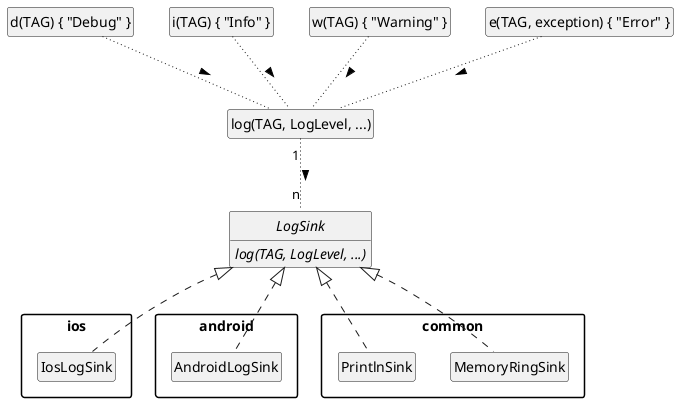 @startuml
skinparam packageStyle rectangle
hide empty members
hide stereotype
hide circle

class "d(TAG) { "Debug" }" as Debug
class "i(TAG) { "Info" }" as Info
class "w(TAG) { "Warning" }" as Warn
class "e(TAG, exception) { "Error" }" as Error
class "log(TAG, LogLevel, ...)" as Log

Debug -[dotted]- Log : >
Info -[dotted]- Log : >
Warn -[dotted]- Log : >
Error -[dotted]- Log : >

interface LogSink {
    {abstract} log(TAG, LogLevel, ...)
}

package ios {
    class IosLogSink
}

package android {
    class AndroidLogSink
}

package common {
    class PrintlnSink
    class MemoryRingSink
}

LogSink <|.. PrintlnSink
LogSink <|.. MemoryRingSink
LogSink <|.. AndroidLogSink
LogSink <|.. IosLogSink

Log "1" -[dotted]- "n" LogSink : >
@enduml
